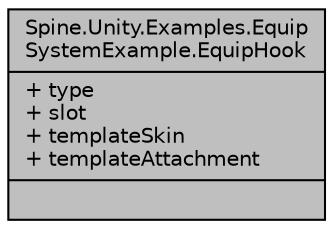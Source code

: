 digraph "Spine.Unity.Examples.EquipSystemExample.EquipHook"
{
 // LATEX_PDF_SIZE
  edge [fontname="Helvetica",fontsize="10",labelfontname="Helvetica",labelfontsize="10"];
  node [fontname="Helvetica",fontsize="10",shape=record];
  Node1 [label="{Spine.Unity.Examples.Equip\lSystemExample.EquipHook\n|+ type\l+ slot\l+ templateSkin\l+ templateAttachment\l|}",height=0.2,width=0.4,color="black", fillcolor="grey75", style="filled", fontcolor="black",tooltip=" "];
}
